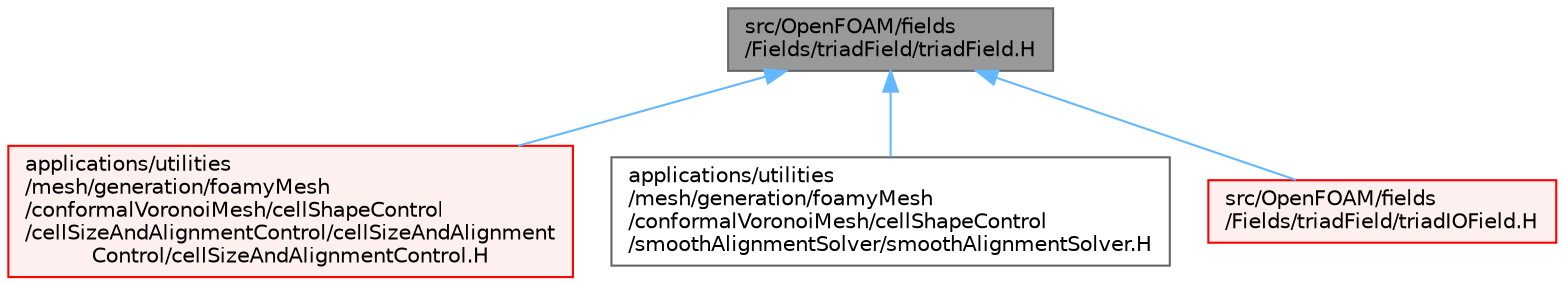 digraph "src/OpenFOAM/fields/Fields/triadField/triadField.H"
{
 // LATEX_PDF_SIZE
  bgcolor="transparent";
  edge [fontname=Helvetica,fontsize=10,labelfontname=Helvetica,labelfontsize=10];
  node [fontname=Helvetica,fontsize=10,shape=box,height=0.2,width=0.4];
  Node1 [id="Node000001",label="src/OpenFOAM/fields\l/Fields/triadField/triadField.H",height=0.2,width=0.4,color="gray40", fillcolor="grey60", style="filled", fontcolor="black",tooltip=" "];
  Node1 -> Node2 [id="edge1_Node000001_Node000002",dir="back",color="steelblue1",style="solid",tooltip=" "];
  Node2 [id="Node000002",label="applications/utilities\l/mesh/generation/foamyMesh\l/conformalVoronoiMesh/cellShapeControl\l/cellSizeAndAlignmentControl/cellSizeAndAlignment\lControl/cellSizeAndAlignmentControl.H",height=0.2,width=0.4,color="red", fillcolor="#FFF0F0", style="filled",URL="$cellSizeAndAlignmentControl_8H.html",tooltip=" "];
  Node1 -> Node24 [id="edge2_Node000001_Node000024",dir="back",color="steelblue1",style="solid",tooltip=" "];
  Node24 [id="Node000024",label="applications/utilities\l/mesh/generation/foamyMesh\l/conformalVoronoiMesh/cellShapeControl\l/smoothAlignmentSolver/smoothAlignmentSolver.H",height=0.2,width=0.4,color="grey40", fillcolor="white", style="filled",URL="$smoothAlignmentSolver_8H.html",tooltip=" "];
  Node1 -> Node25 [id="edge3_Node000001_Node000025",dir="back",color="steelblue1",style="solid",tooltip=" "];
  Node25 [id="Node000025",label="src/OpenFOAM/fields\l/Fields/triadField/triadIOField.H",height=0.2,width=0.4,color="red", fillcolor="#FFF0F0", style="filled",URL="$triadIOField_8H.html",tooltip=" "];
}
